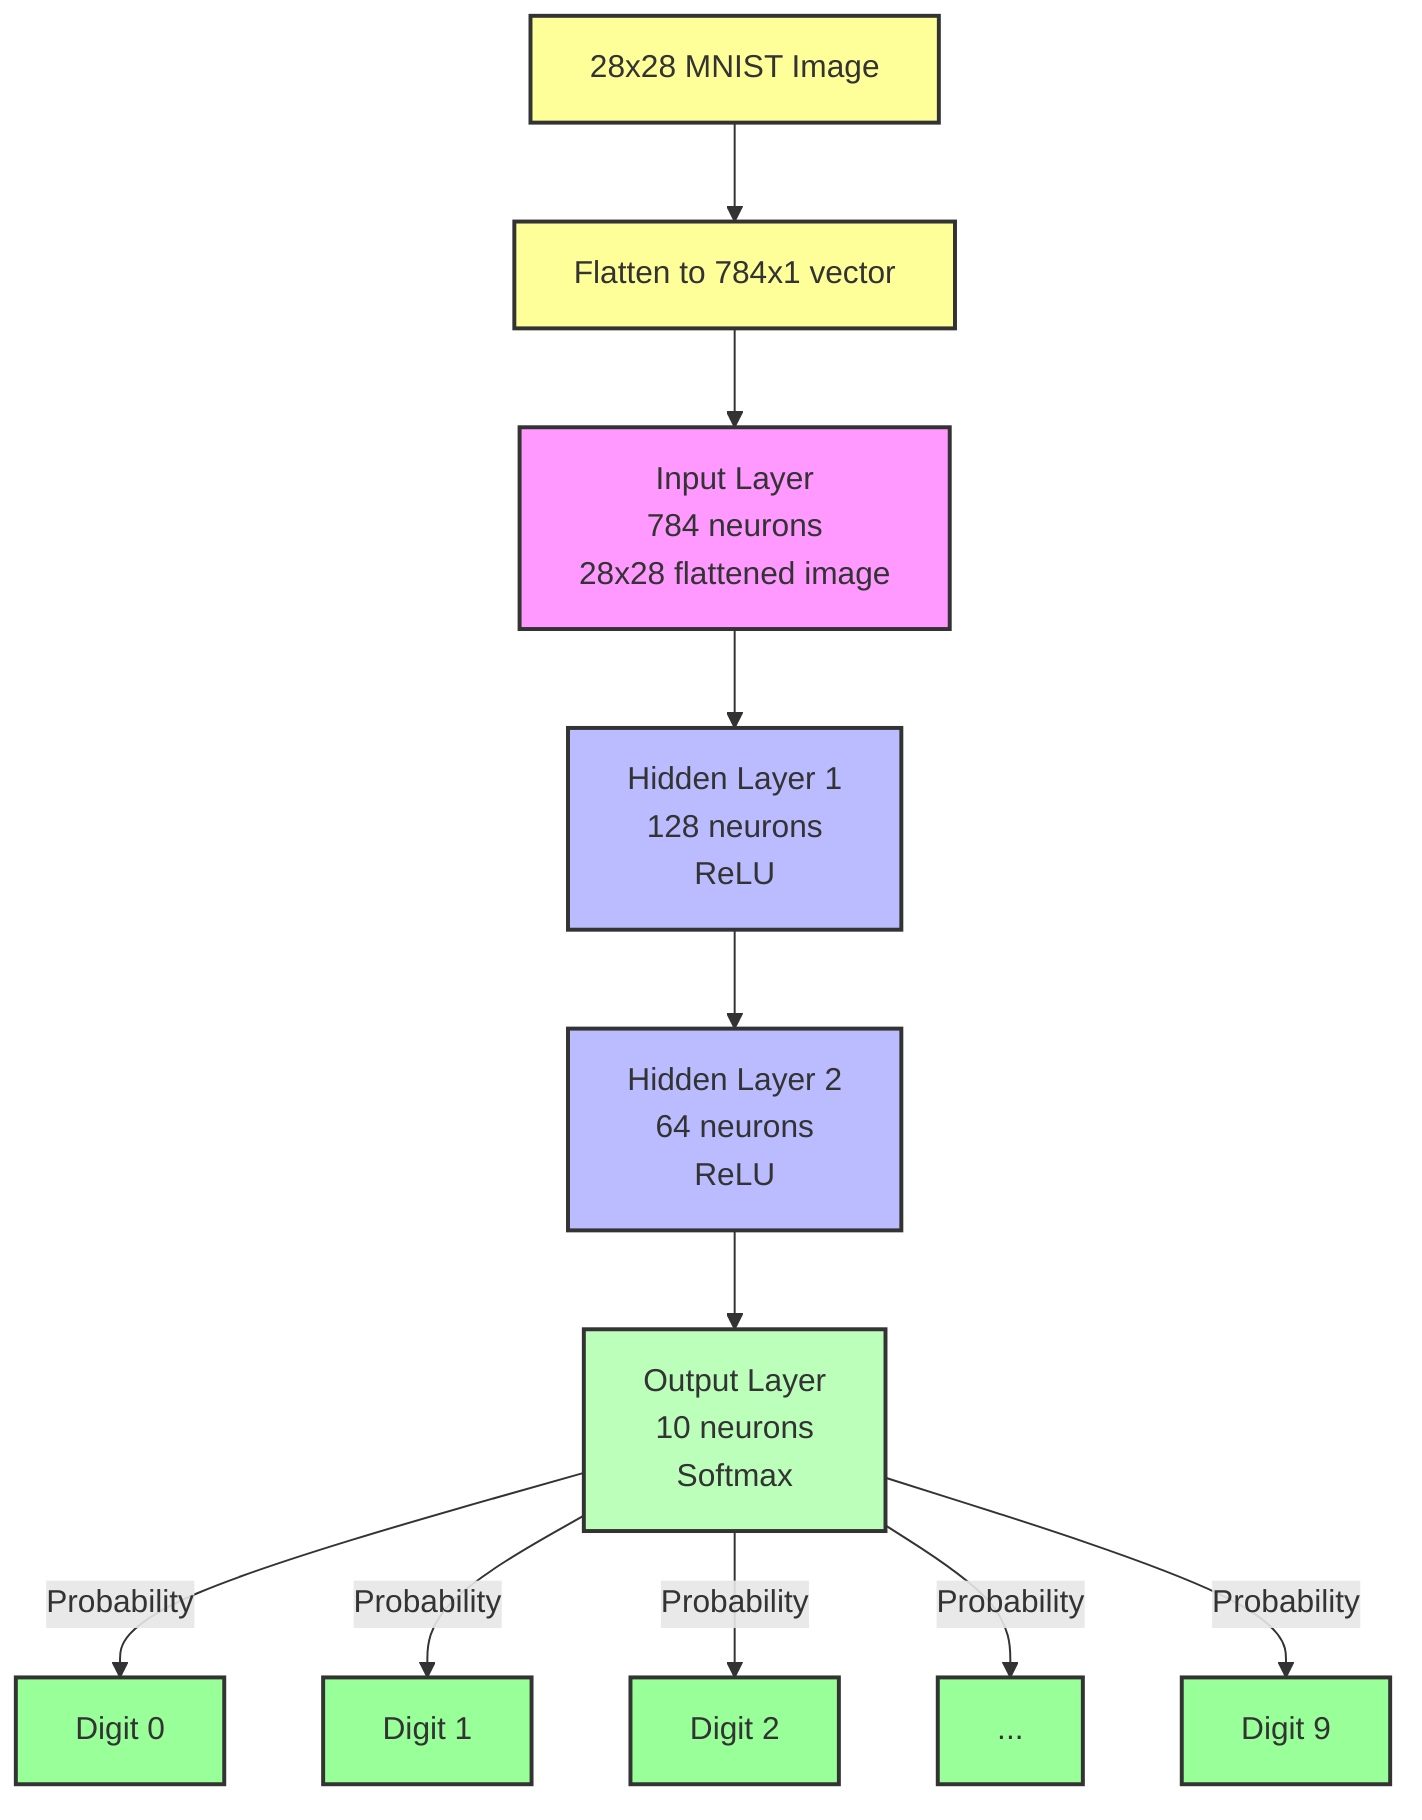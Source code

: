 graph TD
    I[Input Layer<br/>784 neurons<br/>28x28 flattened image] --> H1[Hidden Layer 1<br/>128 neurons<br/>ReLU]
    H1 --> H2[Hidden Layer 2<br/>64 neurons<br/>ReLU]
    H2 --> O[Output Layer<br/>10 neurons<br/>Softmax]
    
    style I fill:#f9f,stroke:#333,stroke-width:2px
    style H1 fill:#bbf,stroke:#333,stroke-width:2px
    style H2 fill:#bbf,stroke:#333,stroke-width:2px
    style O fill:#bfb,stroke:#333,stroke-width:2px
    
    Input[28x28 MNIST Image] --> Flatten[Flatten to 784x1 vector]
    Flatten --> I
    O -->|Probability| D0[Digit 0]
    O -->|Probability| D1[Digit 1]
    O -->|Probability| D2[Digit 2]
    O -->|Probability| D3[...]
    O -->|Probability| D9[Digit 9]
    
    style Input fill:#ff9,stroke:#333,stroke-width:2px
    style Flatten fill:#ff9,stroke:#333,stroke-width:2px
    style D0 fill:#9f9,stroke:#333,stroke-width:2px
    style D1 fill:#9f9,stroke:#333,stroke-width:2px
    style D2 fill:#9f9,stroke:#333,stroke-width:2px
    style D3 fill:#9f9,stroke:#333,stroke-width:2px
    style D9 fill:#9f9,stroke:#333,stroke-width:2px